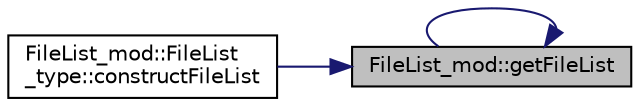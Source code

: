digraph "FileList_mod::getFileList"
{
 // LATEX_PDF_SIZE
  edge [fontname="Helvetica",fontsize="10",labelfontname="Helvetica",labelfontsize="10"];
  node [fontname="Helvetica",fontsize="10",shape=record];
  rankdir="RL";
  Node1 [label="FileList_mod::getFileList",height=0.2,width=0.4,color="black", fillcolor="grey75", style="filled", fontcolor="black",tooltip="Return a list of files that match searchStr."];
  Node1 -> Node2 [dir="back",color="midnightblue",fontsize="10",style="solid",fontname="Helvetica"];
  Node2 [label="FileList_mod::FileList\l_type::constructFileList",height=0.2,width=0.4,color="black", fillcolor="white", style="filled",URL="$structFileList__mod_1_1FileList__type.html#a6df17f9ab7fb037448bdf64a85632d45",tooltip="The constructor of the FileList_type class."];
  Node1 -> Node1 [dir="back",color="midnightblue",fontsize="10",style="solid",fontname="Helvetica"];
}
